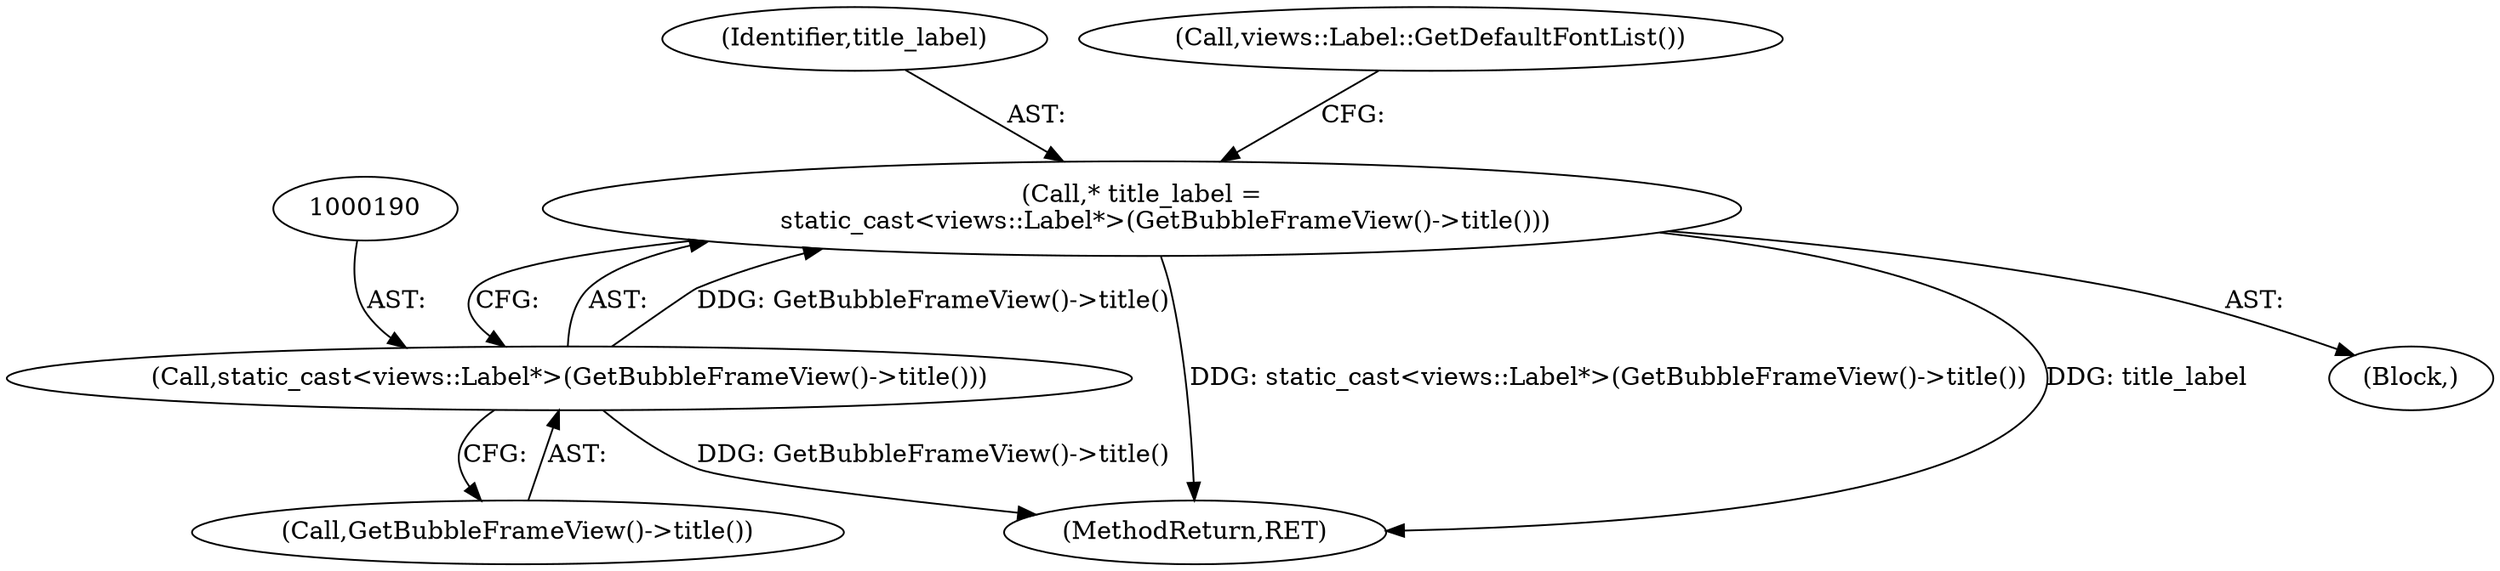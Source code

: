 digraph "0_Chrome_acf2f0799f6f732dd70f45ddd252d773be7afd11_0@pointer" {
"1000187" [label="(Call,* title_label =\n      static_cast<views::Label*>(GetBubbleFrameView()->title()))"];
"1000189" [label="(Call,static_cast<views::Label*>(GetBubbleFrameView()->title()))"];
"1000199" [label="(MethodReturn,RET)"];
"1000188" [label="(Identifier,title_label)"];
"1000187" [label="(Call,* title_label =\n      static_cast<views::Label*>(GetBubbleFrameView()->title()))"];
"1000108" [label="(Block,)"];
"1000193" [label="(Call,views::Label::GetDefaultFontList())"];
"1000191" [label="(Call,GetBubbleFrameView()->title())"];
"1000189" [label="(Call,static_cast<views::Label*>(GetBubbleFrameView()->title()))"];
"1000187" -> "1000108"  [label="AST: "];
"1000187" -> "1000189"  [label="CFG: "];
"1000188" -> "1000187"  [label="AST: "];
"1000189" -> "1000187"  [label="AST: "];
"1000193" -> "1000187"  [label="CFG: "];
"1000187" -> "1000199"  [label="DDG: static_cast<views::Label*>(GetBubbleFrameView()->title())"];
"1000187" -> "1000199"  [label="DDG: title_label"];
"1000189" -> "1000187"  [label="DDG: GetBubbleFrameView()->title()"];
"1000189" -> "1000191"  [label="CFG: "];
"1000190" -> "1000189"  [label="AST: "];
"1000191" -> "1000189"  [label="AST: "];
"1000189" -> "1000199"  [label="DDG: GetBubbleFrameView()->title()"];
}

